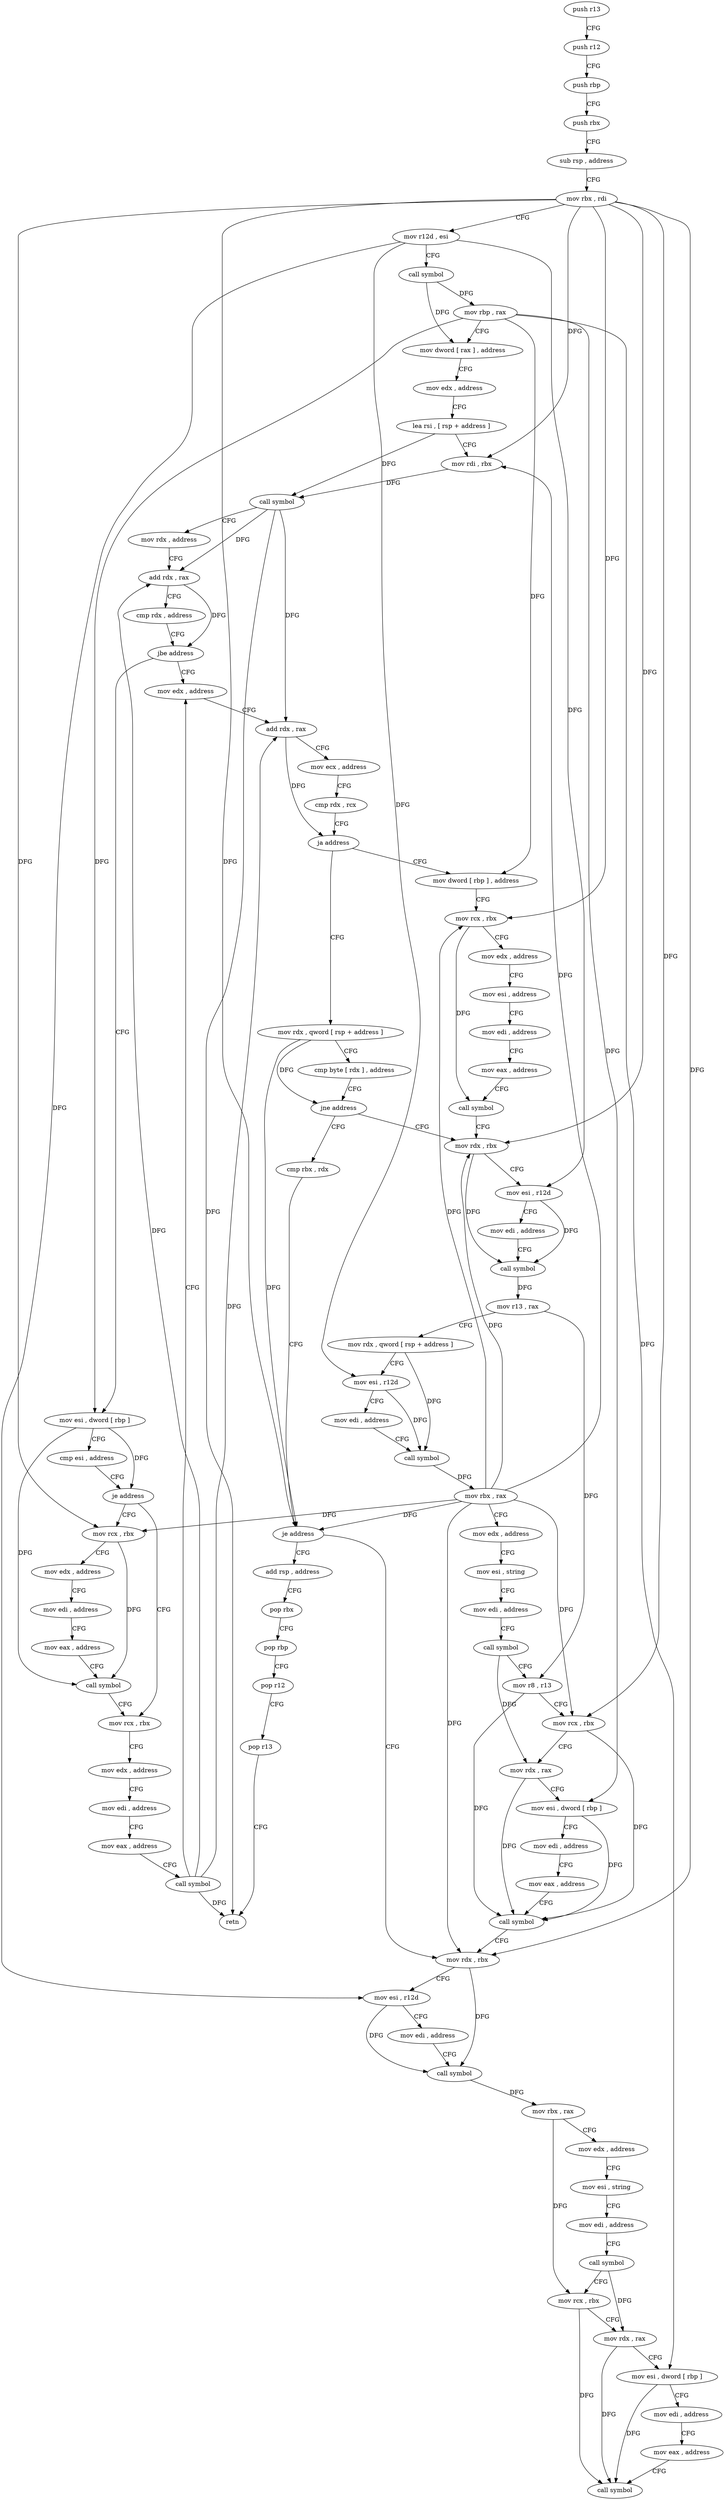 digraph "func" {
"4263480" [label = "push r13" ]
"4263482" [label = "push r12" ]
"4263484" [label = "push rbp" ]
"4263485" [label = "push rbx" ]
"4263486" [label = "sub rsp , address" ]
"4263490" [label = "mov rbx , rdi" ]
"4263493" [label = "mov r12d , esi" ]
"4263496" [label = "call symbol" ]
"4263501" [label = "mov rbp , rax" ]
"4263504" [label = "mov dword [ rax ] , address" ]
"4263510" [label = "mov edx , address" ]
"4263515" [label = "lea rsi , [ rsp + address ]" ]
"4263520" [label = "mov rdi , rbx" ]
"4263523" [label = "call symbol" ]
"4263528" [label = "mov rdx , address" ]
"4263538" [label = "add rdx , rax" ]
"4263541" [label = "cmp rdx , address" ]
"4263545" [label = "jbe address" ]
"4263601" [label = "mov edx , address" ]
"4263547" [label = "mov esi , dword [ rbp ]" ]
"4263606" [label = "add rdx , rax" ]
"4263609" [label = "mov ecx , address" ]
"4263614" [label = "cmp rdx , rcx" ]
"4263617" [label = "ja address" ]
"4263649" [label = "mov dword [ rbp ] , address" ]
"4263619" [label = "mov rdx , qword [ rsp + address ]" ]
"4263550" [label = "cmp esi , address" ]
"4263553" [label = "je address" ]
"4263578" [label = "mov rcx , rbx" ]
"4263555" [label = "mov rcx , rbx" ]
"4263656" [label = "mov rcx , rbx" ]
"4263659" [label = "mov edx , address" ]
"4263664" [label = "mov esi , address" ]
"4263669" [label = "mov edi , address" ]
"4263674" [label = "mov eax , address" ]
"4263679" [label = "call symbol" ]
"4263684" [label = "mov rdx , rbx" ]
"4263624" [label = "cmp byte [ rdx ] , address" ]
"4263627" [label = "jne address" ]
"4263629" [label = "cmp rbx , rdx" ]
"4263581" [label = "mov edx , address" ]
"4263586" [label = "mov edi , address" ]
"4263591" [label = "mov eax , address" ]
"4263596" [label = "call symbol" ]
"4263558" [label = "mov edx , address" ]
"4263563" [label = "mov edi , address" ]
"4263568" [label = "mov eax , address" ]
"4263573" [label = "call symbol" ]
"4263687" [label = "mov esi , r12d" ]
"4263690" [label = "mov edi , address" ]
"4263695" [label = "call symbol" ]
"4263700" [label = "mov r13 , rax" ]
"4263703" [label = "mov rdx , qword [ rsp + address ]" ]
"4263708" [label = "mov esi , r12d" ]
"4263711" [label = "mov edi , address" ]
"4263716" [label = "call symbol" ]
"4263721" [label = "mov rbx , rax" ]
"4263724" [label = "mov edx , address" ]
"4263729" [label = "mov esi , string" ]
"4263734" [label = "mov edi , address" ]
"4263739" [label = "call symbol" ]
"4263744" [label = "mov r8 , r13" ]
"4263747" [label = "mov rcx , rbx" ]
"4263750" [label = "mov rdx , rax" ]
"4263753" [label = "mov esi , dword [ rbp ]" ]
"4263756" [label = "mov edi , address" ]
"4263761" [label = "mov eax , address" ]
"4263766" [label = "call symbol" ]
"4263771" [label = "mov rdx , rbx" ]
"4263632" [label = "je address" ]
"4263638" [label = "add rsp , address" ]
"4263774" [label = "mov esi , r12d" ]
"4263777" [label = "mov edi , address" ]
"4263782" [label = "call symbol" ]
"4263787" [label = "mov rbx , rax" ]
"4263790" [label = "mov edx , address" ]
"4263795" [label = "mov esi , string" ]
"4263800" [label = "mov edi , address" ]
"4263805" [label = "call symbol" ]
"4263810" [label = "mov rcx , rbx" ]
"4263813" [label = "mov rdx , rax" ]
"4263816" [label = "mov esi , dword [ rbp ]" ]
"4263819" [label = "mov edi , address" ]
"4263824" [label = "mov eax , address" ]
"4263829" [label = "call symbol" ]
"4263642" [label = "pop rbx" ]
"4263643" [label = "pop rbp" ]
"4263644" [label = "pop r12" ]
"4263646" [label = "pop r13" ]
"4263648" [label = "retn" ]
"4263480" -> "4263482" [ label = "CFG" ]
"4263482" -> "4263484" [ label = "CFG" ]
"4263484" -> "4263485" [ label = "CFG" ]
"4263485" -> "4263486" [ label = "CFG" ]
"4263486" -> "4263490" [ label = "CFG" ]
"4263490" -> "4263493" [ label = "CFG" ]
"4263490" -> "4263520" [ label = "DFG" ]
"4263490" -> "4263656" [ label = "DFG" ]
"4263490" -> "4263555" [ label = "DFG" ]
"4263490" -> "4263684" [ label = "DFG" ]
"4263490" -> "4263747" [ label = "DFG" ]
"4263490" -> "4263632" [ label = "DFG" ]
"4263490" -> "4263771" [ label = "DFG" ]
"4263493" -> "4263496" [ label = "CFG" ]
"4263493" -> "4263687" [ label = "DFG" ]
"4263493" -> "4263708" [ label = "DFG" ]
"4263493" -> "4263774" [ label = "DFG" ]
"4263496" -> "4263501" [ label = "DFG" ]
"4263496" -> "4263504" [ label = "DFG" ]
"4263501" -> "4263504" [ label = "CFG" ]
"4263501" -> "4263547" [ label = "DFG" ]
"4263501" -> "4263649" [ label = "DFG" ]
"4263501" -> "4263753" [ label = "DFG" ]
"4263501" -> "4263816" [ label = "DFG" ]
"4263504" -> "4263510" [ label = "CFG" ]
"4263510" -> "4263515" [ label = "CFG" ]
"4263515" -> "4263520" [ label = "CFG" ]
"4263515" -> "4263523" [ label = "DFG" ]
"4263520" -> "4263523" [ label = "DFG" ]
"4263523" -> "4263528" [ label = "CFG" ]
"4263523" -> "4263538" [ label = "DFG" ]
"4263523" -> "4263606" [ label = "DFG" ]
"4263523" -> "4263648" [ label = "DFG" ]
"4263528" -> "4263538" [ label = "CFG" ]
"4263538" -> "4263541" [ label = "CFG" ]
"4263538" -> "4263545" [ label = "DFG" ]
"4263541" -> "4263545" [ label = "CFG" ]
"4263545" -> "4263601" [ label = "CFG" ]
"4263545" -> "4263547" [ label = "CFG" ]
"4263601" -> "4263606" [ label = "CFG" ]
"4263547" -> "4263550" [ label = "CFG" ]
"4263547" -> "4263553" [ label = "DFG" ]
"4263547" -> "4263573" [ label = "DFG" ]
"4263606" -> "4263609" [ label = "CFG" ]
"4263606" -> "4263617" [ label = "DFG" ]
"4263609" -> "4263614" [ label = "CFG" ]
"4263614" -> "4263617" [ label = "CFG" ]
"4263617" -> "4263649" [ label = "CFG" ]
"4263617" -> "4263619" [ label = "CFG" ]
"4263649" -> "4263656" [ label = "CFG" ]
"4263619" -> "4263624" [ label = "CFG" ]
"4263619" -> "4263627" [ label = "DFG" ]
"4263619" -> "4263632" [ label = "DFG" ]
"4263550" -> "4263553" [ label = "CFG" ]
"4263553" -> "4263578" [ label = "CFG" ]
"4263553" -> "4263555" [ label = "CFG" ]
"4263578" -> "4263581" [ label = "CFG" ]
"4263555" -> "4263558" [ label = "CFG" ]
"4263555" -> "4263573" [ label = "DFG" ]
"4263656" -> "4263659" [ label = "CFG" ]
"4263656" -> "4263679" [ label = "DFG" ]
"4263659" -> "4263664" [ label = "CFG" ]
"4263664" -> "4263669" [ label = "CFG" ]
"4263669" -> "4263674" [ label = "CFG" ]
"4263674" -> "4263679" [ label = "CFG" ]
"4263679" -> "4263684" [ label = "CFG" ]
"4263684" -> "4263687" [ label = "CFG" ]
"4263684" -> "4263695" [ label = "DFG" ]
"4263624" -> "4263627" [ label = "CFG" ]
"4263627" -> "4263684" [ label = "CFG" ]
"4263627" -> "4263629" [ label = "CFG" ]
"4263629" -> "4263632" [ label = "CFG" ]
"4263581" -> "4263586" [ label = "CFG" ]
"4263586" -> "4263591" [ label = "CFG" ]
"4263591" -> "4263596" [ label = "CFG" ]
"4263596" -> "4263601" [ label = "CFG" ]
"4263596" -> "4263538" [ label = "DFG" ]
"4263596" -> "4263606" [ label = "DFG" ]
"4263596" -> "4263648" [ label = "DFG" ]
"4263558" -> "4263563" [ label = "CFG" ]
"4263563" -> "4263568" [ label = "CFG" ]
"4263568" -> "4263573" [ label = "CFG" ]
"4263573" -> "4263578" [ label = "CFG" ]
"4263687" -> "4263690" [ label = "CFG" ]
"4263687" -> "4263695" [ label = "DFG" ]
"4263690" -> "4263695" [ label = "CFG" ]
"4263695" -> "4263700" [ label = "DFG" ]
"4263700" -> "4263703" [ label = "CFG" ]
"4263700" -> "4263744" [ label = "DFG" ]
"4263703" -> "4263708" [ label = "CFG" ]
"4263703" -> "4263716" [ label = "DFG" ]
"4263708" -> "4263711" [ label = "CFG" ]
"4263708" -> "4263716" [ label = "DFG" ]
"4263711" -> "4263716" [ label = "CFG" ]
"4263716" -> "4263721" [ label = "DFG" ]
"4263721" -> "4263724" [ label = "CFG" ]
"4263721" -> "4263520" [ label = "DFG" ]
"4263721" -> "4263656" [ label = "DFG" ]
"4263721" -> "4263555" [ label = "DFG" ]
"4263721" -> "4263684" [ label = "DFG" ]
"4263721" -> "4263747" [ label = "DFG" ]
"4263721" -> "4263632" [ label = "DFG" ]
"4263721" -> "4263771" [ label = "DFG" ]
"4263724" -> "4263729" [ label = "CFG" ]
"4263729" -> "4263734" [ label = "CFG" ]
"4263734" -> "4263739" [ label = "CFG" ]
"4263739" -> "4263744" [ label = "CFG" ]
"4263739" -> "4263750" [ label = "DFG" ]
"4263744" -> "4263747" [ label = "CFG" ]
"4263744" -> "4263766" [ label = "DFG" ]
"4263747" -> "4263750" [ label = "CFG" ]
"4263747" -> "4263766" [ label = "DFG" ]
"4263750" -> "4263753" [ label = "CFG" ]
"4263750" -> "4263766" [ label = "DFG" ]
"4263753" -> "4263756" [ label = "CFG" ]
"4263753" -> "4263766" [ label = "DFG" ]
"4263756" -> "4263761" [ label = "CFG" ]
"4263761" -> "4263766" [ label = "CFG" ]
"4263766" -> "4263771" [ label = "CFG" ]
"4263771" -> "4263774" [ label = "CFG" ]
"4263771" -> "4263782" [ label = "DFG" ]
"4263632" -> "4263771" [ label = "CFG" ]
"4263632" -> "4263638" [ label = "CFG" ]
"4263638" -> "4263642" [ label = "CFG" ]
"4263774" -> "4263777" [ label = "CFG" ]
"4263774" -> "4263782" [ label = "DFG" ]
"4263777" -> "4263782" [ label = "CFG" ]
"4263782" -> "4263787" [ label = "DFG" ]
"4263787" -> "4263790" [ label = "CFG" ]
"4263787" -> "4263810" [ label = "DFG" ]
"4263790" -> "4263795" [ label = "CFG" ]
"4263795" -> "4263800" [ label = "CFG" ]
"4263800" -> "4263805" [ label = "CFG" ]
"4263805" -> "4263810" [ label = "CFG" ]
"4263805" -> "4263813" [ label = "DFG" ]
"4263810" -> "4263813" [ label = "CFG" ]
"4263810" -> "4263829" [ label = "DFG" ]
"4263813" -> "4263816" [ label = "CFG" ]
"4263813" -> "4263829" [ label = "DFG" ]
"4263816" -> "4263819" [ label = "CFG" ]
"4263816" -> "4263829" [ label = "DFG" ]
"4263819" -> "4263824" [ label = "CFG" ]
"4263824" -> "4263829" [ label = "CFG" ]
"4263642" -> "4263643" [ label = "CFG" ]
"4263643" -> "4263644" [ label = "CFG" ]
"4263644" -> "4263646" [ label = "CFG" ]
"4263646" -> "4263648" [ label = "CFG" ]
}
